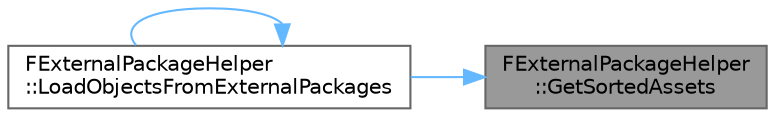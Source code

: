 digraph "FExternalPackageHelper::GetSortedAssets"
{
 // INTERACTIVE_SVG=YES
 // LATEX_PDF_SIZE
  bgcolor="transparent";
  edge [fontname=Helvetica,fontsize=10,labelfontname=Helvetica,labelfontsize=10];
  node [fontname=Helvetica,fontsize=10,shape=box,height=0.2,width=0.4];
  rankdir="RL";
  Node1 [id="Node000001",label="FExternalPackageHelper\l::GetSortedAssets",height=0.2,width=0.4,color="gray40", fillcolor="grey60", style="filled", fontcolor="black",tooltip="Call AssetRegistry.GetAssets and sort the results for deterministic use in cooked data."];
  Node1 -> Node2 [id="edge1_Node000001_Node000002",dir="back",color="steelblue1",style="solid",tooltip=" "];
  Node2 [id="Node000002",label="FExternalPackageHelper\l::LoadObjectsFromExternalPackages",height=0.2,width=0.4,color="grey40", fillcolor="white", style="filled",URL="$da/da8/classFExternalPackageHelper.html#a70523e319a481ca08695a24c6ab949f9",tooltip="Loads objects from an external package."];
  Node2 -> Node2 [id="edge2_Node000002_Node000002",dir="back",color="steelblue1",style="solid",tooltip=" "];
}

